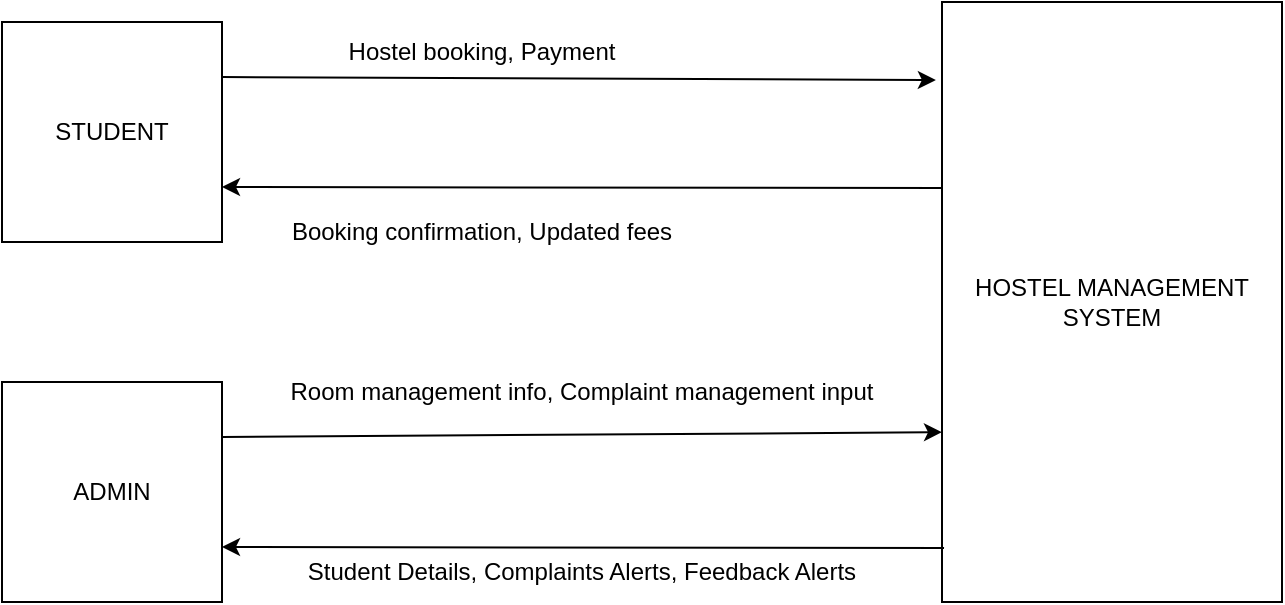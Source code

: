 <mxfile>
    <diagram id="7MfL4urgX7PfiNF3GwjD" name="Page-1">
        <mxGraphModel dx="736" dy="395" grid="1" gridSize="10" guides="1" tooltips="1" connect="1" arrows="1" fold="1" page="1" pageScale="1" pageWidth="827" pageHeight="1169" math="0" shadow="0">
            <root>
                <mxCell id="0"/>
                <mxCell id="1" parent="0"/>
                <mxCell id="2" value="STUDENT" style="whiteSpace=wrap;html=1;aspect=fixed;" vertex="1" parent="1">
                    <mxGeometry x="100" y="40" width="110" height="110" as="geometry"/>
                </mxCell>
                <mxCell id="3" value="ADMIN" style="whiteSpace=wrap;html=1;aspect=fixed;" vertex="1" parent="1">
                    <mxGeometry x="100" y="220" width="110" height="110" as="geometry"/>
                </mxCell>
                <mxCell id="5" value="HOSTEL MANAGEMENT SYSTEM" style="rounded=0;whiteSpace=wrap;html=1;" vertex="1" parent="1">
                    <mxGeometry x="570" y="30" width="170" height="300" as="geometry"/>
                </mxCell>
                <mxCell id="6" style="edgeStyle=none;html=1;exitX=1;exitY=0.25;exitDx=0;exitDy=0;entryX=-0.018;entryY=0.13;entryDx=0;entryDy=0;entryPerimeter=0;" edge="1" parent="1" source="2" target="5">
                    <mxGeometry relative="1" as="geometry"/>
                </mxCell>
                <mxCell id="7" style="edgeStyle=none;html=1;exitX=0;exitY=0.31;exitDx=0;exitDy=0;entryX=1;entryY=0.75;entryDx=0;entryDy=0;exitPerimeter=0;" edge="1" parent="1" source="5" target="2">
                    <mxGeometry relative="1" as="geometry"/>
                </mxCell>
                <mxCell id="8" style="edgeStyle=none;html=1;exitX=1;exitY=0.25;exitDx=0;exitDy=0;entryX=0;entryY=0.717;entryDx=0;entryDy=0;entryPerimeter=0;" edge="1" parent="1" source="3" target="5">
                    <mxGeometry relative="1" as="geometry"/>
                </mxCell>
                <mxCell id="9" style="edgeStyle=none;html=1;exitX=0.006;exitY=0.91;exitDx=0;exitDy=0;entryX=1;entryY=0.75;entryDx=0;entryDy=0;exitPerimeter=0;" edge="1" parent="1" source="5" target="3">
                    <mxGeometry relative="1" as="geometry"/>
                </mxCell>
                <mxCell id="10" value="Hostel booking, Payment" style="text;html=1;align=center;verticalAlign=middle;whiteSpace=wrap;rounded=0;" vertex="1" parent="1">
                    <mxGeometry x="230" y="40" width="220" height="30" as="geometry"/>
                </mxCell>
                <mxCell id="11" value="Booking confirmation, Updated fees" style="text;html=1;align=center;verticalAlign=middle;whiteSpace=wrap;rounded=0;" vertex="1" parent="1">
                    <mxGeometry x="230" y="130" width="220" height="30" as="geometry"/>
                </mxCell>
                <mxCell id="12" value="Room management info, Complaint management input" style="text;html=1;align=center;verticalAlign=middle;whiteSpace=wrap;rounded=0;" vertex="1" parent="1">
                    <mxGeometry x="240" y="210" width="300" height="30" as="geometry"/>
                </mxCell>
                <mxCell id="13" value="Student Details, Complaints Alerts, Feedback Alerts" style="text;html=1;align=center;verticalAlign=middle;whiteSpace=wrap;rounded=0;" vertex="1" parent="1">
                    <mxGeometry x="240" y="300" width="300" height="30" as="geometry"/>
                </mxCell>
            </root>
        </mxGraphModel>
    </diagram>
</mxfile>